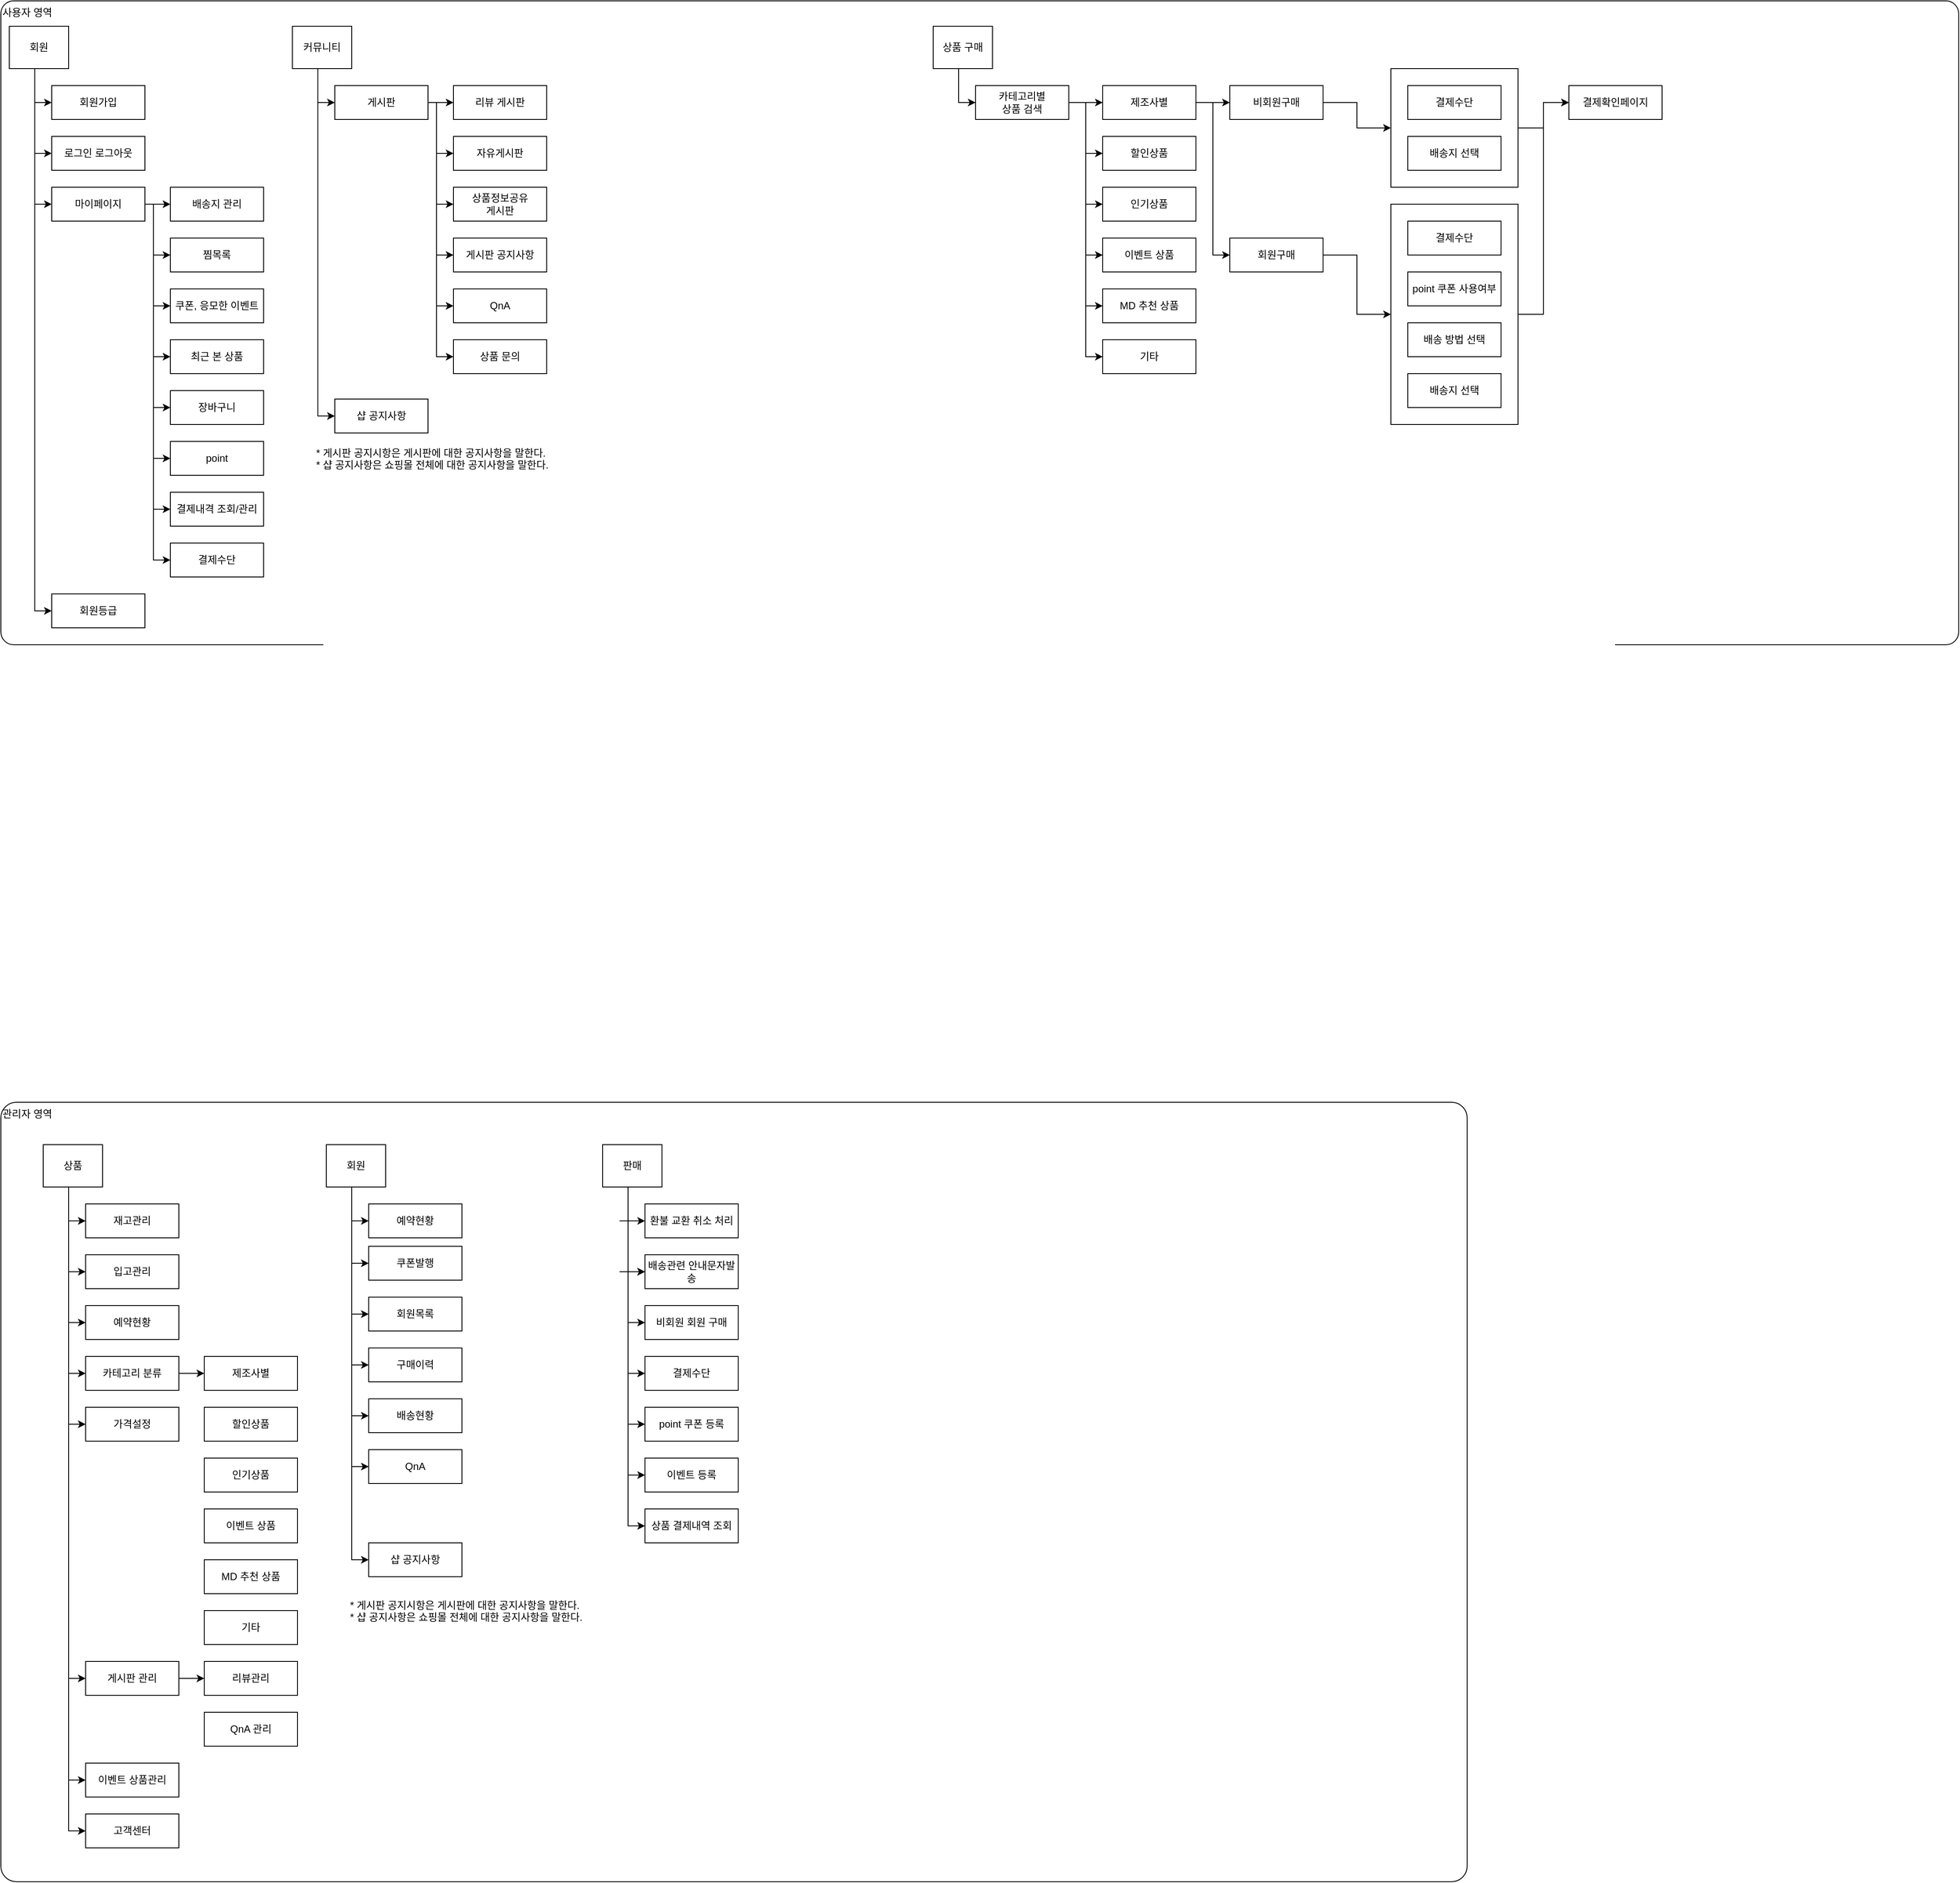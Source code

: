 <mxfile version="22.1.18" type="github">
  <diagram name="페이지-1" id="so_R4jtWS8tIzulci1xA">
    <mxGraphModel dx="1912" dy="1029" grid="1" gridSize="10" guides="1" tooltips="1" connect="1" arrows="1" fold="1" page="1" pageScale="1" pageWidth="827" pageHeight="1169" math="0" shadow="0">
      <root>
        <mxCell id="0" />
        <mxCell id="1" parent="0" />
        <mxCell id="CeYFa_rbiOLlngDJPp-Q-12" value="" style="rounded=1;whiteSpace=wrap;html=1;arcSize=2;" vertex="1" parent="1">
          <mxGeometry x="70" y="1370" width="1730" height="920" as="geometry" />
        </mxCell>
        <mxCell id="CeYFa_rbiOLlngDJPp-Q-10" value="" style="rounded=1;whiteSpace=wrap;html=1;arcSize=2;" vertex="1" parent="1">
          <mxGeometry x="70" y="70" width="2310" height="760" as="geometry" />
        </mxCell>
        <mxCell id="xr4Yp84SexC0bQMcXBKt-27" style="edgeStyle=orthogonalEdgeStyle;rounded=0;orthogonalLoop=1;jettySize=auto;html=1;exitX=0.5;exitY=1;exitDx=0;exitDy=0;entryX=0;entryY=0.5;entryDx=0;entryDy=0;" parent="1" source="xr4Yp84SexC0bQMcXBKt-1" target="xr4Yp84SexC0bQMcXBKt-5" edge="1">
          <mxGeometry relative="1" as="geometry">
            <Array as="points">
              <mxPoint x="110" y="150" />
              <mxPoint x="110" y="310" />
            </Array>
          </mxGeometry>
        </mxCell>
        <mxCell id="xr4Yp84SexC0bQMcXBKt-28" style="edgeStyle=orthogonalEdgeStyle;rounded=0;orthogonalLoop=1;jettySize=auto;html=1;exitX=0.5;exitY=1;exitDx=0;exitDy=0;entryX=0;entryY=0.5;entryDx=0;entryDy=0;" parent="1" source="xr4Yp84SexC0bQMcXBKt-1" target="xr4Yp84SexC0bQMcXBKt-4" edge="1">
          <mxGeometry relative="1" as="geometry">
            <Array as="points">
              <mxPoint x="110" y="150" />
              <mxPoint x="110" y="250" />
            </Array>
          </mxGeometry>
        </mxCell>
        <mxCell id="xr4Yp84SexC0bQMcXBKt-29" style="edgeStyle=orthogonalEdgeStyle;rounded=0;orthogonalLoop=1;jettySize=auto;html=1;exitX=0.5;exitY=1;exitDx=0;exitDy=0;entryX=0;entryY=0.5;entryDx=0;entryDy=0;" parent="1" source="xr4Yp84SexC0bQMcXBKt-1" target="xr4Yp84SexC0bQMcXBKt-3" edge="1">
          <mxGeometry relative="1" as="geometry">
            <Array as="points">
              <mxPoint x="110" y="150" />
              <mxPoint x="110" y="190" />
            </Array>
          </mxGeometry>
        </mxCell>
        <mxCell id="CeYFa_rbiOLlngDJPp-Q-2" style="edgeStyle=orthogonalEdgeStyle;rounded=0;orthogonalLoop=1;jettySize=auto;html=1;exitX=0.5;exitY=1;exitDx=0;exitDy=0;entryX=0;entryY=0.5;entryDx=0;entryDy=0;" edge="1" parent="1" source="xr4Yp84SexC0bQMcXBKt-1" target="CeYFa_rbiOLlngDJPp-Q-1">
          <mxGeometry relative="1" as="geometry">
            <Array as="points">
              <mxPoint x="110" y="150" />
              <mxPoint x="110" y="790" />
            </Array>
          </mxGeometry>
        </mxCell>
        <mxCell id="xr4Yp84SexC0bQMcXBKt-1" value="회원&lt;br&gt;" style="rounded=0;whiteSpace=wrap;html=1;" parent="1" vertex="1">
          <mxGeometry x="80" y="100" width="70" height="50" as="geometry" />
        </mxCell>
        <mxCell id="xr4Yp84SexC0bQMcXBKt-3" value="회원가입" style="rounded=0;whiteSpace=wrap;html=1;" parent="1" vertex="1">
          <mxGeometry x="130" y="170" width="110" height="40" as="geometry" />
        </mxCell>
        <mxCell id="xr4Yp84SexC0bQMcXBKt-4" value="로그인 로그아웃" style="rounded=0;whiteSpace=wrap;html=1;" parent="1" vertex="1">
          <mxGeometry x="130" y="230" width="110" height="40" as="geometry" />
        </mxCell>
        <mxCell id="xr4Yp84SexC0bQMcXBKt-20" style="edgeStyle=orthogonalEdgeStyle;rounded=0;orthogonalLoop=1;jettySize=auto;html=1;exitX=1;exitY=0.5;exitDx=0;exitDy=0;entryX=0;entryY=0.5;entryDx=0;entryDy=0;" parent="1" source="xr4Yp84SexC0bQMcXBKt-5" target="xr4Yp84SexC0bQMcXBKt-8" edge="1">
          <mxGeometry relative="1" as="geometry" />
        </mxCell>
        <mxCell id="xr4Yp84SexC0bQMcXBKt-21" style="edgeStyle=orthogonalEdgeStyle;rounded=0;orthogonalLoop=1;jettySize=auto;html=1;exitX=1;exitY=0.5;exitDx=0;exitDy=0;entryX=0;entryY=0.5;entryDx=0;entryDy=0;" parent="1" source="xr4Yp84SexC0bQMcXBKt-5" target="xr4Yp84SexC0bQMcXBKt-7" edge="1">
          <mxGeometry relative="1" as="geometry">
            <Array as="points">
              <mxPoint x="250" y="310" />
              <mxPoint x="250" y="370" />
            </Array>
          </mxGeometry>
        </mxCell>
        <mxCell id="xr4Yp84SexC0bQMcXBKt-22" style="edgeStyle=orthogonalEdgeStyle;rounded=0;orthogonalLoop=1;jettySize=auto;html=1;exitX=1;exitY=0.5;exitDx=0;exitDy=0;entryX=0;entryY=0.5;entryDx=0;entryDy=0;" parent="1" source="xr4Yp84SexC0bQMcXBKt-5" target="xr4Yp84SexC0bQMcXBKt-6" edge="1">
          <mxGeometry relative="1" as="geometry">
            <Array as="points">
              <mxPoint x="250" y="310" />
              <mxPoint x="250" y="430" />
            </Array>
          </mxGeometry>
        </mxCell>
        <mxCell id="xr4Yp84SexC0bQMcXBKt-23" style="edgeStyle=orthogonalEdgeStyle;rounded=0;orthogonalLoop=1;jettySize=auto;html=1;exitX=1;exitY=0.5;exitDx=0;exitDy=0;entryX=0;entryY=0.5;entryDx=0;entryDy=0;" parent="1" source="xr4Yp84SexC0bQMcXBKt-5" target="xr4Yp84SexC0bQMcXBKt-11" edge="1">
          <mxGeometry relative="1" as="geometry">
            <Array as="points">
              <mxPoint x="250" y="310" />
              <mxPoint x="250" y="490" />
            </Array>
          </mxGeometry>
        </mxCell>
        <mxCell id="xr4Yp84SexC0bQMcXBKt-24" style="edgeStyle=orthogonalEdgeStyle;rounded=0;orthogonalLoop=1;jettySize=auto;html=1;exitX=1;exitY=0.5;exitDx=0;exitDy=0;entryX=0;entryY=0.5;entryDx=0;entryDy=0;" parent="1" source="xr4Yp84SexC0bQMcXBKt-5" target="xr4Yp84SexC0bQMcXBKt-14" edge="1">
          <mxGeometry relative="1" as="geometry">
            <Array as="points">
              <mxPoint x="250" y="310" />
              <mxPoint x="250" y="550" />
            </Array>
          </mxGeometry>
        </mxCell>
        <mxCell id="xr4Yp84SexC0bQMcXBKt-25" style="edgeStyle=orthogonalEdgeStyle;rounded=0;orthogonalLoop=1;jettySize=auto;html=1;exitX=1;exitY=0.5;exitDx=0;exitDy=0;entryX=0;entryY=0.5;entryDx=0;entryDy=0;" parent="1" source="xr4Yp84SexC0bQMcXBKt-5" target="xr4Yp84SexC0bQMcXBKt-15" edge="1">
          <mxGeometry relative="1" as="geometry">
            <Array as="points">
              <mxPoint x="250" y="310" />
              <mxPoint x="250" y="610" />
            </Array>
          </mxGeometry>
        </mxCell>
        <mxCell id="xr4Yp84SexC0bQMcXBKt-26" style="edgeStyle=orthogonalEdgeStyle;rounded=0;orthogonalLoop=1;jettySize=auto;html=1;exitX=1;exitY=0.5;exitDx=0;exitDy=0;entryX=0;entryY=0.5;entryDx=0;entryDy=0;" parent="1" source="xr4Yp84SexC0bQMcXBKt-5" target="xr4Yp84SexC0bQMcXBKt-13" edge="1">
          <mxGeometry relative="1" as="geometry">
            <Array as="points">
              <mxPoint x="250" y="310" />
              <mxPoint x="250" y="670" />
            </Array>
          </mxGeometry>
        </mxCell>
        <mxCell id="xr4Yp84SexC0bQMcXBKt-74" style="edgeStyle=orthogonalEdgeStyle;rounded=0;orthogonalLoop=1;jettySize=auto;html=1;exitX=1;exitY=0.5;exitDx=0;exitDy=0;entryX=0;entryY=0.5;entryDx=0;entryDy=0;" parent="1" source="xr4Yp84SexC0bQMcXBKt-5" target="xr4Yp84SexC0bQMcXBKt-73" edge="1">
          <mxGeometry relative="1" as="geometry">
            <Array as="points">
              <mxPoint x="250" y="310" />
              <mxPoint x="250" y="730" />
            </Array>
          </mxGeometry>
        </mxCell>
        <mxCell id="xr4Yp84SexC0bQMcXBKt-5" value="마이페이지" style="rounded=0;whiteSpace=wrap;html=1;" parent="1" vertex="1">
          <mxGeometry x="130" y="290" width="110" height="40" as="geometry" />
        </mxCell>
        <mxCell id="xr4Yp84SexC0bQMcXBKt-6" value="쿠폰, 응모한 이벤트" style="rounded=0;whiteSpace=wrap;html=1;" parent="1" vertex="1">
          <mxGeometry x="270" y="410" width="110" height="40" as="geometry" />
        </mxCell>
        <mxCell id="xr4Yp84SexC0bQMcXBKt-7" value="찜목록" style="rounded=0;whiteSpace=wrap;html=1;" parent="1" vertex="1">
          <mxGeometry x="270" y="350" width="110" height="40" as="geometry" />
        </mxCell>
        <mxCell id="xr4Yp84SexC0bQMcXBKt-8" value="배송지 관리" style="rounded=0;whiteSpace=wrap;html=1;" parent="1" vertex="1">
          <mxGeometry x="270" y="290" width="110" height="40" as="geometry" />
        </mxCell>
        <mxCell id="xr4Yp84SexC0bQMcXBKt-11" value="최근 본 상품" style="rounded=0;whiteSpace=wrap;html=1;" parent="1" vertex="1">
          <mxGeometry x="270" y="470" width="110" height="40" as="geometry" />
        </mxCell>
        <mxCell id="xr4Yp84SexC0bQMcXBKt-13" value="결제내격 조회/관리" style="rounded=0;whiteSpace=wrap;html=1;" parent="1" vertex="1">
          <mxGeometry x="270" y="650" width="110" height="40" as="geometry" />
        </mxCell>
        <mxCell id="xr4Yp84SexC0bQMcXBKt-14" value="장바구니" style="rounded=0;whiteSpace=wrap;html=1;" parent="1" vertex="1">
          <mxGeometry x="270" y="530" width="110" height="40" as="geometry" />
        </mxCell>
        <mxCell id="xr4Yp84SexC0bQMcXBKt-15" value="point" style="rounded=0;whiteSpace=wrap;html=1;" parent="1" vertex="1">
          <mxGeometry x="270" y="590" width="110" height="40" as="geometry" />
        </mxCell>
        <mxCell id="xr4Yp84SexC0bQMcXBKt-31" style="edgeStyle=orthogonalEdgeStyle;rounded=0;orthogonalLoop=1;jettySize=auto;html=1;exitX=0.5;exitY=1;exitDx=0;exitDy=0;entryX=0;entryY=0.5;entryDx=0;entryDy=0;" parent="1" source="xr4Yp84SexC0bQMcXBKt-33" target="xr4Yp84SexC0bQMcXBKt-35" edge="1">
          <mxGeometry relative="1" as="geometry">
            <Array as="points">
              <mxPoint x="444" y="150" />
              <mxPoint x="444" y="560" />
            </Array>
          </mxGeometry>
        </mxCell>
        <mxCell id="xr4Yp84SexC0bQMcXBKt-32" style="edgeStyle=orthogonalEdgeStyle;rounded=0;orthogonalLoop=1;jettySize=auto;html=1;exitX=0.5;exitY=1;exitDx=0;exitDy=0;entryX=0;entryY=0.5;entryDx=0;entryDy=0;" parent="1" source="xr4Yp84SexC0bQMcXBKt-33" target="xr4Yp84SexC0bQMcXBKt-34" edge="1">
          <mxGeometry relative="1" as="geometry">
            <Array as="points">
              <mxPoint x="444" y="150" />
              <mxPoint x="444" y="190" />
            </Array>
          </mxGeometry>
        </mxCell>
        <mxCell id="xr4Yp84SexC0bQMcXBKt-33" value="커뮤니티" style="rounded=0;whiteSpace=wrap;html=1;" parent="1" vertex="1">
          <mxGeometry x="414" y="100" width="70" height="50" as="geometry" />
        </mxCell>
        <mxCell id="CeYFa_rbiOLlngDJPp-Q-38" style="edgeStyle=orthogonalEdgeStyle;rounded=0;orthogonalLoop=1;jettySize=auto;html=1;exitX=1;exitY=0.5;exitDx=0;exitDy=0;entryX=0;entryY=0.5;entryDx=0;entryDy=0;" edge="1" parent="1" source="xr4Yp84SexC0bQMcXBKt-34" target="CeYFa_rbiOLlngDJPp-Q-37">
          <mxGeometry relative="1" as="geometry">
            <Array as="points">
              <mxPoint x="584" y="190" />
              <mxPoint x="584" y="490" />
            </Array>
          </mxGeometry>
        </mxCell>
        <mxCell id="xr4Yp84SexC0bQMcXBKt-34" value="게시판" style="rounded=0;whiteSpace=wrap;html=1;" parent="1" vertex="1">
          <mxGeometry x="464" y="170" width="110" height="40" as="geometry" />
        </mxCell>
        <mxCell id="xr4Yp84SexC0bQMcXBKt-35" value="샵 공지사항" style="rounded=0;whiteSpace=wrap;html=1;" parent="1" vertex="1">
          <mxGeometry x="464" y="540" width="110" height="40" as="geometry" />
        </mxCell>
        <mxCell id="xr4Yp84SexC0bQMcXBKt-36" style="edgeStyle=orthogonalEdgeStyle;rounded=0;orthogonalLoop=1;jettySize=auto;html=1;exitX=1;exitY=0.5;exitDx=0;exitDy=0;entryX=0;entryY=0.5;entryDx=0;entryDy=0;" parent="1" target="xr4Yp84SexC0bQMcXBKt-46" edge="1">
          <mxGeometry relative="1" as="geometry">
            <mxPoint x="574" y="190" as="sourcePoint" />
          </mxGeometry>
        </mxCell>
        <mxCell id="xr4Yp84SexC0bQMcXBKt-37" style="edgeStyle=orthogonalEdgeStyle;rounded=0;orthogonalLoop=1;jettySize=auto;html=1;exitX=1;exitY=0.5;exitDx=0;exitDy=0;entryX=0;entryY=0.5;entryDx=0;entryDy=0;" parent="1" target="xr4Yp84SexC0bQMcXBKt-45" edge="1">
          <mxGeometry relative="1" as="geometry">
            <Array as="points">
              <mxPoint x="584" y="190" />
              <mxPoint x="584" y="250" />
            </Array>
            <mxPoint x="574" y="190" as="sourcePoint" />
          </mxGeometry>
        </mxCell>
        <mxCell id="xr4Yp84SexC0bQMcXBKt-38" style="edgeStyle=orthogonalEdgeStyle;rounded=0;orthogonalLoop=1;jettySize=auto;html=1;exitX=1;exitY=0.5;exitDx=0;exitDy=0;entryX=0;entryY=0.5;entryDx=0;entryDy=0;" parent="1" target="xr4Yp84SexC0bQMcXBKt-44" edge="1">
          <mxGeometry relative="1" as="geometry">
            <Array as="points">
              <mxPoint x="584" y="190" />
              <mxPoint x="584" y="310" />
            </Array>
            <mxPoint x="574" y="190" as="sourcePoint" />
          </mxGeometry>
        </mxCell>
        <mxCell id="xr4Yp84SexC0bQMcXBKt-39" style="edgeStyle=orthogonalEdgeStyle;rounded=0;orthogonalLoop=1;jettySize=auto;html=1;exitX=1;exitY=0.5;exitDx=0;exitDy=0;entryX=0;entryY=0.5;entryDx=0;entryDy=0;" parent="1" target="xr4Yp84SexC0bQMcXBKt-47" edge="1">
          <mxGeometry relative="1" as="geometry">
            <Array as="points">
              <mxPoint x="584" y="190" />
              <mxPoint x="584" y="370" />
            </Array>
            <mxPoint x="574" y="190" as="sourcePoint" />
          </mxGeometry>
        </mxCell>
        <mxCell id="xr4Yp84SexC0bQMcXBKt-40" style="edgeStyle=orthogonalEdgeStyle;rounded=0;orthogonalLoop=1;jettySize=auto;html=1;exitX=1;exitY=0.5;exitDx=0;exitDy=0;entryX=0;entryY=0.5;entryDx=0;entryDy=0;" parent="1" target="xr4Yp84SexC0bQMcXBKt-49" edge="1">
          <mxGeometry relative="1" as="geometry">
            <Array as="points">
              <mxPoint x="584" y="190" />
              <mxPoint x="584" y="430" />
            </Array>
            <mxPoint x="574" y="190" as="sourcePoint" />
          </mxGeometry>
        </mxCell>
        <mxCell id="xr4Yp84SexC0bQMcXBKt-44" value="상품정보공유 &lt;br&gt;게시판" style="rounded=0;whiteSpace=wrap;html=1;" parent="1" vertex="1">
          <mxGeometry x="604" y="290" width="110" height="40" as="geometry" />
        </mxCell>
        <mxCell id="xr4Yp84SexC0bQMcXBKt-45" value="자유게시판" style="rounded=0;whiteSpace=wrap;html=1;" parent="1" vertex="1">
          <mxGeometry x="604" y="230" width="110" height="40" as="geometry" />
        </mxCell>
        <mxCell id="xr4Yp84SexC0bQMcXBKt-46" value="리뷰 게시판" style="rounded=0;whiteSpace=wrap;html=1;" parent="1" vertex="1">
          <mxGeometry x="604" y="170" width="110" height="40" as="geometry" />
        </mxCell>
        <mxCell id="xr4Yp84SexC0bQMcXBKt-47" value="게시판 공지사항" style="rounded=0;whiteSpace=wrap;html=1;" parent="1" vertex="1">
          <mxGeometry x="604" y="350" width="110" height="40" as="geometry" />
        </mxCell>
        <mxCell id="xr4Yp84SexC0bQMcXBKt-49" value="QnA" style="rounded=0;whiteSpace=wrap;html=1;" parent="1" vertex="1">
          <mxGeometry x="604" y="410" width="110" height="40" as="geometry" />
        </mxCell>
        <mxCell id="xr4Yp84SexC0bQMcXBKt-51" value="* 게시판 공지시항은 게시판에 대한 공지사항을 말한다.&lt;br&gt;* 샵 공지사항은 쇼핑몰 전체에 대한 공지사항을 말한다." style="text;html=1;strokeColor=none;fillColor=none;align=left;verticalAlign=top;whiteSpace=wrap;rounded=0;" parent="1" vertex="1">
          <mxGeometry x="440" y="590" width="320" height="60" as="geometry" />
        </mxCell>
        <mxCell id="CeYFa_rbiOLlngDJPp-Q-30" style="edgeStyle=orthogonalEdgeStyle;rounded=0;orthogonalLoop=1;jettySize=auto;html=1;exitX=0.5;exitY=1;exitDx=0;exitDy=0;entryX=0;entryY=0.5;entryDx=0;entryDy=0;" edge="1" parent="1" source="xr4Yp84SexC0bQMcXBKt-54" target="CeYFa_rbiOLlngDJPp-Q-16">
          <mxGeometry relative="1" as="geometry">
            <Array as="points">
              <mxPoint x="1200" y="150" />
              <mxPoint x="1200" y="190" />
            </Array>
          </mxGeometry>
        </mxCell>
        <mxCell id="xr4Yp84SexC0bQMcXBKt-54" value="상품 구매" style="rounded=0;whiteSpace=wrap;html=1;" parent="1" vertex="1">
          <mxGeometry x="1170" y="100" width="70" height="50" as="geometry" />
        </mxCell>
        <mxCell id="CeYFa_rbiOLlngDJPp-Q-52" style="edgeStyle=orthogonalEdgeStyle;rounded=0;orthogonalLoop=1;jettySize=auto;html=1;exitX=1;exitY=0.5;exitDx=0;exitDy=0;" edge="1" parent="1" source="xr4Yp84SexC0bQMcXBKt-62" target="CeYFa_rbiOLlngDJPp-Q-46">
          <mxGeometry relative="1" as="geometry" />
        </mxCell>
        <mxCell id="xr4Yp84SexC0bQMcXBKt-62" value="비회원구매" style="rounded=0;whiteSpace=wrap;html=1;" parent="1" vertex="1">
          <mxGeometry x="1520" y="170" width="110" height="40" as="geometry" />
        </mxCell>
        <mxCell id="xr4Yp84SexC0bQMcXBKt-67" style="edgeStyle=orthogonalEdgeStyle;rounded=0;orthogonalLoop=1;jettySize=auto;html=1;exitX=0.5;exitY=1;exitDx=0;exitDy=0;" parent="1" source="xr4Yp84SexC0bQMcXBKt-51" target="xr4Yp84SexC0bQMcXBKt-51" edge="1">
          <mxGeometry relative="1" as="geometry" />
        </mxCell>
        <mxCell id="xr4Yp84SexC0bQMcXBKt-69" value="결제확인페이지" style="rounded=0;whiteSpace=wrap;html=1;" parent="1" vertex="1">
          <mxGeometry x="1920" y="170" width="110" height="40" as="geometry" />
        </mxCell>
        <mxCell id="xr4Yp84SexC0bQMcXBKt-73" value="결제수단" style="rounded=0;whiteSpace=wrap;html=1;" parent="1" vertex="1">
          <mxGeometry x="270" y="710" width="110" height="40" as="geometry" />
        </mxCell>
        <mxCell id="xr4Yp84SexC0bQMcXBKt-133" style="edgeStyle=orthogonalEdgeStyle;rounded=0;orthogonalLoop=1;jettySize=auto;html=1;exitX=0.5;exitY=1;exitDx=0;exitDy=0;entryX=0;entryY=0.5;entryDx=0;entryDy=0;" parent="1" source="xr4Yp84SexC0bQMcXBKt-136" target="xr4Yp84SexC0bQMcXBKt-147" edge="1">
          <mxGeometry relative="1" as="geometry">
            <Array as="points">
              <mxPoint x="150" y="1470" />
              <mxPoint x="150" y="1630" />
            </Array>
          </mxGeometry>
        </mxCell>
        <mxCell id="xr4Yp84SexC0bQMcXBKt-134" style="edgeStyle=orthogonalEdgeStyle;rounded=0;orthogonalLoop=1;jettySize=auto;html=1;exitX=0.5;exitY=1;exitDx=0;exitDy=0;entryX=0;entryY=0.5;entryDx=0;entryDy=0;" parent="1" source="xr4Yp84SexC0bQMcXBKt-136" target="xr4Yp84SexC0bQMcXBKt-138" edge="1">
          <mxGeometry relative="1" as="geometry">
            <Array as="points">
              <mxPoint x="150" y="1470" />
              <mxPoint x="150" y="1570" />
            </Array>
          </mxGeometry>
        </mxCell>
        <mxCell id="xr4Yp84SexC0bQMcXBKt-135" style="edgeStyle=orthogonalEdgeStyle;rounded=0;orthogonalLoop=1;jettySize=auto;html=1;exitX=0.5;exitY=1;exitDx=0;exitDy=0;entryX=0;entryY=0.5;entryDx=0;entryDy=0;" parent="1" source="xr4Yp84SexC0bQMcXBKt-136" target="xr4Yp84SexC0bQMcXBKt-137" edge="1">
          <mxGeometry relative="1" as="geometry">
            <Array as="points">
              <mxPoint x="150" y="1470" />
              <mxPoint x="150" y="1510" />
            </Array>
          </mxGeometry>
        </mxCell>
        <mxCell id="xr4Yp84SexC0bQMcXBKt-251" style="edgeStyle=orthogonalEdgeStyle;rounded=0;orthogonalLoop=1;jettySize=auto;html=1;exitX=0.5;exitY=1;exitDx=0;exitDy=0;entryX=0;entryY=0.5;entryDx=0;entryDy=0;" parent="1" source="xr4Yp84SexC0bQMcXBKt-136" target="xr4Yp84SexC0bQMcXBKt-189" edge="1">
          <mxGeometry relative="1" as="geometry">
            <Array as="points">
              <mxPoint x="150" y="1470" />
              <mxPoint x="150" y="1690" />
            </Array>
          </mxGeometry>
        </mxCell>
        <mxCell id="xr4Yp84SexC0bQMcXBKt-252" style="edgeStyle=orthogonalEdgeStyle;rounded=0;orthogonalLoop=1;jettySize=auto;html=1;exitX=0.5;exitY=1;exitDx=0;exitDy=0;entryX=0;entryY=0.5;entryDx=0;entryDy=0;" parent="1" source="xr4Yp84SexC0bQMcXBKt-136" target="xr4Yp84SexC0bQMcXBKt-190" edge="1">
          <mxGeometry relative="1" as="geometry">
            <Array as="points">
              <mxPoint x="150" y="1470" />
              <mxPoint x="150" y="1750" />
            </Array>
          </mxGeometry>
        </mxCell>
        <mxCell id="xr4Yp84SexC0bQMcXBKt-253" style="edgeStyle=orthogonalEdgeStyle;rounded=0;orthogonalLoop=1;jettySize=auto;html=1;exitX=1;exitY=0.5;exitDx=0;exitDy=0;entryX=0;entryY=0.5;entryDx=0;entryDy=0;" parent="1" source="xr4Yp84SexC0bQMcXBKt-248" target="xr4Yp84SexC0bQMcXBKt-191" edge="1">
          <mxGeometry relative="1" as="geometry" />
        </mxCell>
        <mxCell id="xr4Yp84SexC0bQMcXBKt-254" style="edgeStyle=orthogonalEdgeStyle;rounded=0;orthogonalLoop=1;jettySize=auto;html=1;exitX=0.5;exitY=1;exitDx=0;exitDy=0;entryX=0;entryY=0.5;entryDx=0;entryDy=0;" parent="1" source="xr4Yp84SexC0bQMcXBKt-136" target="xr4Yp84SexC0bQMcXBKt-248" edge="1">
          <mxGeometry relative="1" as="geometry">
            <Array as="points">
              <mxPoint x="150" y="1470" />
              <mxPoint x="150" y="2050" />
            </Array>
          </mxGeometry>
        </mxCell>
        <mxCell id="xr4Yp84SexC0bQMcXBKt-255" style="edgeStyle=orthogonalEdgeStyle;rounded=0;orthogonalLoop=1;jettySize=auto;html=1;exitX=0.5;exitY=1;exitDx=0;exitDy=0;entryX=0;entryY=0.5;entryDx=0;entryDy=0;" parent="1" source="xr4Yp84SexC0bQMcXBKt-136" target="xr4Yp84SexC0bQMcXBKt-249" edge="1">
          <mxGeometry relative="1" as="geometry">
            <Array as="points">
              <mxPoint x="150" y="1470" />
              <mxPoint x="150" y="2170" />
            </Array>
          </mxGeometry>
        </mxCell>
        <mxCell id="xr4Yp84SexC0bQMcXBKt-256" style="edgeStyle=orthogonalEdgeStyle;rounded=0;orthogonalLoop=1;jettySize=auto;html=1;exitX=0.5;exitY=1;exitDx=0;exitDy=0;entryX=0;entryY=0.5;entryDx=0;entryDy=0;" parent="1" source="xr4Yp84SexC0bQMcXBKt-136" target="xr4Yp84SexC0bQMcXBKt-250" edge="1">
          <mxGeometry relative="1" as="geometry">
            <Array as="points">
              <mxPoint x="150" y="1470" />
              <mxPoint x="150" y="2230" />
            </Array>
          </mxGeometry>
        </mxCell>
        <mxCell id="xr4Yp84SexC0bQMcXBKt-136" value="상품" style="rounded=0;whiteSpace=wrap;html=1;" parent="1" vertex="1">
          <mxGeometry x="120" y="1420" width="70" height="50" as="geometry" />
        </mxCell>
        <mxCell id="xr4Yp84SexC0bQMcXBKt-137" value="재고관리" style="rounded=0;whiteSpace=wrap;html=1;" parent="1" vertex="1">
          <mxGeometry x="170" y="1490" width="110" height="40" as="geometry" />
        </mxCell>
        <mxCell id="xr4Yp84SexC0bQMcXBKt-138" value="입고관리" style="rounded=0;whiteSpace=wrap;html=1;" parent="1" vertex="1">
          <mxGeometry x="170" y="1550" width="110" height="40" as="geometry" />
        </mxCell>
        <mxCell id="xr4Yp84SexC0bQMcXBKt-147" value="예약현황" style="rounded=0;whiteSpace=wrap;html=1;" parent="1" vertex="1">
          <mxGeometry x="170" y="1610" width="110" height="40" as="geometry" />
        </mxCell>
        <mxCell id="xr4Yp84SexC0bQMcXBKt-155" style="edgeStyle=orthogonalEdgeStyle;rounded=0;orthogonalLoop=1;jettySize=auto;html=1;exitX=0.5;exitY=1;exitDx=0;exitDy=0;entryX=0;entryY=0.5;entryDx=0;entryDy=0;" parent="1" source="xr4Yp84SexC0bQMcXBKt-157" target="xr4Yp84SexC0bQMcXBKt-159" edge="1">
          <mxGeometry relative="1" as="geometry">
            <Array as="points">
              <mxPoint x="484" y="1470" />
              <mxPoint x="484" y="1910" />
            </Array>
          </mxGeometry>
        </mxCell>
        <mxCell id="xr4Yp84SexC0bQMcXBKt-156" style="edgeStyle=orthogonalEdgeStyle;rounded=0;orthogonalLoop=1;jettySize=auto;html=1;exitX=0.5;exitY=1;exitDx=0;exitDy=0;entryX=0;entryY=0.5;entryDx=0;entryDy=0;" parent="1" source="xr4Yp84SexC0bQMcXBKt-157" target="xr4Yp84SexC0bQMcXBKt-158" edge="1">
          <mxGeometry relative="1" as="geometry">
            <Array as="points">
              <mxPoint x="484" y="1470" />
              <mxPoint x="484" y="1510" />
            </Array>
          </mxGeometry>
        </mxCell>
        <mxCell id="xr4Yp84SexC0bQMcXBKt-258" style="edgeStyle=orthogonalEdgeStyle;rounded=0;orthogonalLoop=1;jettySize=auto;html=1;exitX=0.5;exitY=1;exitDx=0;exitDy=0;entryX=0;entryY=0.5;entryDx=0;entryDy=0;" parent="1" source="xr4Yp84SexC0bQMcXBKt-157" target="xr4Yp84SexC0bQMcXBKt-167" edge="1">
          <mxGeometry relative="1" as="geometry">
            <Array as="points">
              <mxPoint x="484" y="1470" />
              <mxPoint x="484" y="1560" />
            </Array>
          </mxGeometry>
        </mxCell>
        <mxCell id="xr4Yp84SexC0bQMcXBKt-259" style="edgeStyle=orthogonalEdgeStyle;rounded=0;orthogonalLoop=1;jettySize=auto;html=1;exitX=0.5;exitY=1;exitDx=0;exitDy=0;entryX=0;entryY=0.5;entryDx=0;entryDy=0;" parent="1" source="xr4Yp84SexC0bQMcXBKt-157" target="xr4Yp84SexC0bQMcXBKt-166" edge="1">
          <mxGeometry relative="1" as="geometry">
            <Array as="points">
              <mxPoint x="484" y="1470" />
              <mxPoint x="484" y="1620" />
            </Array>
          </mxGeometry>
        </mxCell>
        <mxCell id="xr4Yp84SexC0bQMcXBKt-260" style="edgeStyle=orthogonalEdgeStyle;rounded=0;orthogonalLoop=1;jettySize=auto;html=1;exitX=0.5;exitY=1;exitDx=0;exitDy=0;entryX=0;entryY=0.5;entryDx=0;entryDy=0;" parent="1" source="xr4Yp84SexC0bQMcXBKt-157" target="xr4Yp84SexC0bQMcXBKt-165" edge="1">
          <mxGeometry relative="1" as="geometry">
            <Array as="points">
              <mxPoint x="484" y="1470" />
              <mxPoint x="484" y="1680" />
            </Array>
          </mxGeometry>
        </mxCell>
        <mxCell id="xr4Yp84SexC0bQMcXBKt-261" style="edgeStyle=orthogonalEdgeStyle;rounded=0;orthogonalLoop=1;jettySize=auto;html=1;exitX=0.5;exitY=1;exitDx=0;exitDy=0;entryX=0;entryY=0.5;entryDx=0;entryDy=0;" parent="1" source="xr4Yp84SexC0bQMcXBKt-157" target="xr4Yp84SexC0bQMcXBKt-168" edge="1">
          <mxGeometry relative="1" as="geometry">
            <Array as="points">
              <mxPoint x="484" y="1470" />
              <mxPoint x="484" y="1740" />
            </Array>
          </mxGeometry>
        </mxCell>
        <mxCell id="xr4Yp84SexC0bQMcXBKt-262" style="edgeStyle=orthogonalEdgeStyle;rounded=0;orthogonalLoop=1;jettySize=auto;html=1;exitX=0.5;exitY=1;exitDx=0;exitDy=0;entryX=0;entryY=0.5;entryDx=0;entryDy=0;" parent="1" source="xr4Yp84SexC0bQMcXBKt-157" target="xr4Yp84SexC0bQMcXBKt-169" edge="1">
          <mxGeometry relative="1" as="geometry">
            <Array as="points">
              <mxPoint x="484" y="1470" />
              <mxPoint x="484" y="1800" />
            </Array>
          </mxGeometry>
        </mxCell>
        <mxCell id="xr4Yp84SexC0bQMcXBKt-157" value="회원" style="rounded=0;whiteSpace=wrap;html=1;" parent="1" vertex="1">
          <mxGeometry x="454" y="1420" width="70" height="50" as="geometry" />
        </mxCell>
        <mxCell id="xr4Yp84SexC0bQMcXBKt-158" value="예약현황" style="rounded=0;whiteSpace=wrap;html=1;" parent="1" vertex="1">
          <mxGeometry x="504" y="1490" width="110" height="40" as="geometry" />
        </mxCell>
        <mxCell id="xr4Yp84SexC0bQMcXBKt-159" value="샵 공지사항" style="rounded=0;whiteSpace=wrap;html=1;" parent="1" vertex="1">
          <mxGeometry x="504" y="1890" width="110" height="40" as="geometry" />
        </mxCell>
        <mxCell id="xr4Yp84SexC0bQMcXBKt-165" value="구매이력" style="rounded=0;whiteSpace=wrap;html=1;" parent="1" vertex="1">
          <mxGeometry x="504" y="1660" width="110" height="40" as="geometry" />
        </mxCell>
        <mxCell id="xr4Yp84SexC0bQMcXBKt-166" value="회원목록" style="rounded=0;whiteSpace=wrap;html=1;" parent="1" vertex="1">
          <mxGeometry x="504" y="1600" width="110" height="40" as="geometry" />
        </mxCell>
        <mxCell id="xr4Yp84SexC0bQMcXBKt-167" value="쿠폰발행" style="rounded=0;whiteSpace=wrap;html=1;" parent="1" vertex="1">
          <mxGeometry x="504" y="1540" width="110" height="40" as="geometry" />
        </mxCell>
        <mxCell id="xr4Yp84SexC0bQMcXBKt-168" value="배송현황" style="rounded=0;whiteSpace=wrap;html=1;" parent="1" vertex="1">
          <mxGeometry x="504" y="1720" width="110" height="40" as="geometry" />
        </mxCell>
        <mxCell id="xr4Yp84SexC0bQMcXBKt-169" value="QnA" style="rounded=0;whiteSpace=wrap;html=1;" parent="1" vertex="1">
          <mxGeometry x="504" y="1780" width="110" height="40" as="geometry" />
        </mxCell>
        <mxCell id="xr4Yp84SexC0bQMcXBKt-170" value="* 게시판 공지시항은 게시판에 대한 공지사항을 말한다.&lt;br&gt;* 샵 공지사항은 쇼핑몰 전체에 대한 공지사항을 말한다." style="text;html=1;strokeColor=none;fillColor=none;align=left;verticalAlign=top;whiteSpace=wrap;rounded=0;" parent="1" vertex="1">
          <mxGeometry x="480" y="1950" width="320" height="60" as="geometry" />
        </mxCell>
        <mxCell id="xr4Yp84SexC0bQMcXBKt-171" style="edgeStyle=orthogonalEdgeStyle;rounded=0;orthogonalLoop=1;jettySize=auto;html=1;exitX=0.5;exitY=1;exitDx=0;exitDy=0;entryX=0;entryY=0.5;entryDx=0;entryDy=0;" parent="1" source="xr4Yp84SexC0bQMcXBKt-173" target="xr4Yp84SexC0bQMcXBKt-174" edge="1">
          <mxGeometry relative="1" as="geometry">
            <Array as="points">
              <mxPoint x="810" y="1470" />
              <mxPoint x="810" y="1810" />
            </Array>
          </mxGeometry>
        </mxCell>
        <mxCell id="xr4Yp84SexC0bQMcXBKt-172" style="edgeStyle=orthogonalEdgeStyle;rounded=0;orthogonalLoop=1;jettySize=auto;html=1;exitX=0.5;exitY=1;exitDx=0;exitDy=0;entryX=0;entryY=0.5;entryDx=0;entryDy=0;" parent="1" source="xr4Yp84SexC0bQMcXBKt-173" target="xr4Yp84SexC0bQMcXBKt-186" edge="1">
          <mxGeometry relative="1" as="geometry">
            <Array as="points">
              <mxPoint x="810" y="1470" />
              <mxPoint x="810" y="1870" />
            </Array>
          </mxGeometry>
        </mxCell>
        <mxCell id="xr4Yp84SexC0bQMcXBKt-173" value="판매" style="rounded=0;whiteSpace=wrap;html=1;" parent="1" vertex="1">
          <mxGeometry x="780" y="1420" width="70" height="50" as="geometry" />
        </mxCell>
        <mxCell id="xr4Yp84SexC0bQMcXBKt-174" value="이벤트 등록" style="rounded=0;whiteSpace=wrap;html=1;" parent="1" vertex="1">
          <mxGeometry x="830" y="1790" width="110" height="40" as="geometry" />
        </mxCell>
        <mxCell id="xr4Yp84SexC0bQMcXBKt-175" style="edgeStyle=orthogonalEdgeStyle;rounded=0;orthogonalLoop=1;jettySize=auto;html=1;exitX=1;exitY=0.5;exitDx=0;exitDy=0;entryX=0;entryY=0.5;entryDx=0;entryDy=0;" parent="1" target="xr4Yp84SexC0bQMcXBKt-182" edge="1">
          <mxGeometry relative="1" as="geometry">
            <mxPoint x="800" y="1510" as="sourcePoint" />
          </mxGeometry>
        </mxCell>
        <mxCell id="xr4Yp84SexC0bQMcXBKt-176" style="edgeStyle=orthogonalEdgeStyle;rounded=0;orthogonalLoop=1;jettySize=auto;html=1;exitX=1;exitY=0.5;exitDx=0;exitDy=0;entryX=0;entryY=0.5;entryDx=0;entryDy=0;" parent="1" target="xr4Yp84SexC0bQMcXBKt-181" edge="1">
          <mxGeometry relative="1" as="geometry">
            <Array as="points">
              <mxPoint x="810" y="1510" />
              <mxPoint x="810" y="1570" />
            </Array>
            <mxPoint x="800" y="1510" as="sourcePoint" />
          </mxGeometry>
        </mxCell>
        <mxCell id="xr4Yp84SexC0bQMcXBKt-177" style="edgeStyle=orthogonalEdgeStyle;rounded=0;orthogonalLoop=1;jettySize=auto;html=1;exitX=1;exitY=0.5;exitDx=0;exitDy=0;entryX=0;entryY=0.5;entryDx=0;entryDy=0;" parent="1" target="xr4Yp84SexC0bQMcXBKt-180" edge="1">
          <mxGeometry relative="1" as="geometry">
            <Array as="points">
              <mxPoint x="810" y="1510" />
              <mxPoint x="810" y="1630" />
            </Array>
            <mxPoint x="800" y="1510" as="sourcePoint" />
          </mxGeometry>
        </mxCell>
        <mxCell id="xr4Yp84SexC0bQMcXBKt-178" style="edgeStyle=orthogonalEdgeStyle;rounded=0;orthogonalLoop=1;jettySize=auto;html=1;entryX=0;entryY=0.5;entryDx=0;entryDy=0;" parent="1" target="xr4Yp84SexC0bQMcXBKt-183" edge="1">
          <mxGeometry relative="1" as="geometry">
            <Array as="points">
              <mxPoint x="810" y="1510" />
              <mxPoint x="810" y="1690" />
            </Array>
            <mxPoint x="810" y="1470" as="sourcePoint" />
          </mxGeometry>
        </mxCell>
        <mxCell id="xr4Yp84SexC0bQMcXBKt-179" style="edgeStyle=orthogonalEdgeStyle;rounded=0;orthogonalLoop=1;jettySize=auto;html=1;exitX=0.5;exitY=1;exitDx=0;exitDy=0;entryX=0;entryY=0.5;entryDx=0;entryDy=0;" parent="1" source="xr4Yp84SexC0bQMcXBKt-173" target="xr4Yp84SexC0bQMcXBKt-184" edge="1">
          <mxGeometry relative="1" as="geometry">
            <Array as="points">
              <mxPoint x="810" y="1470" />
              <mxPoint x="810" y="1750" />
            </Array>
            <mxPoint x="800" y="1510" as="sourcePoint" />
          </mxGeometry>
        </mxCell>
        <mxCell id="xr4Yp84SexC0bQMcXBKt-180" value="비회원 회원 구매" style="rounded=0;whiteSpace=wrap;html=1;" parent="1" vertex="1">
          <mxGeometry x="830" y="1610" width="110" height="40" as="geometry" />
        </mxCell>
        <mxCell id="xr4Yp84SexC0bQMcXBKt-181" value="배송관련 안내문자발송" style="rounded=0;whiteSpace=wrap;html=1;" parent="1" vertex="1">
          <mxGeometry x="830" y="1550" width="110" height="40" as="geometry" />
        </mxCell>
        <mxCell id="xr4Yp84SexC0bQMcXBKt-182" value="환불 교환 취소 처리" style="rounded=0;whiteSpace=wrap;html=1;" parent="1" vertex="1">
          <mxGeometry x="830" y="1490" width="110" height="40" as="geometry" />
        </mxCell>
        <mxCell id="xr4Yp84SexC0bQMcXBKt-183" value="결제수단" style="rounded=0;whiteSpace=wrap;html=1;" parent="1" vertex="1">
          <mxGeometry x="830" y="1670" width="110" height="40" as="geometry" />
        </mxCell>
        <mxCell id="xr4Yp84SexC0bQMcXBKt-184" value="point 쿠폰 등록" style="rounded=0;whiteSpace=wrap;html=1;" parent="1" vertex="1">
          <mxGeometry x="830" y="1730" width="110" height="40" as="geometry" />
        </mxCell>
        <mxCell id="xr4Yp84SexC0bQMcXBKt-185" style="edgeStyle=orthogonalEdgeStyle;rounded=0;orthogonalLoop=1;jettySize=auto;html=1;exitX=0.5;exitY=1;exitDx=0;exitDy=0;" parent="1" source="xr4Yp84SexC0bQMcXBKt-170" target="xr4Yp84SexC0bQMcXBKt-170" edge="1">
          <mxGeometry relative="1" as="geometry" />
        </mxCell>
        <mxCell id="xr4Yp84SexC0bQMcXBKt-186" value="상품 결제내역 조회" style="rounded=0;whiteSpace=wrap;html=1;" parent="1" vertex="1">
          <mxGeometry x="830" y="1850" width="110" height="40" as="geometry" />
        </mxCell>
        <mxCell id="xr4Yp84SexC0bQMcXBKt-187" style="edgeStyle=orthogonalEdgeStyle;rounded=0;orthogonalLoop=1;jettySize=auto;html=1;exitX=1;exitY=0.5;exitDx=0;exitDy=0;entryX=0;entryY=0.5;entryDx=0;entryDy=0;" parent="1" edge="1">
          <mxGeometry relative="1" as="geometry">
            <mxPoint x="800" y="1570" as="sourcePoint" />
            <mxPoint x="830" y="1570" as="targetPoint" />
          </mxGeometry>
        </mxCell>
        <mxCell id="CeYFa_rbiOLlngDJPp-Q-14" style="edgeStyle=orthogonalEdgeStyle;rounded=0;orthogonalLoop=1;jettySize=auto;html=1;exitX=1;exitY=0.5;exitDx=0;exitDy=0;entryX=0;entryY=0.5;entryDx=0;entryDy=0;" edge="1" parent="1" source="xr4Yp84SexC0bQMcXBKt-189">
          <mxGeometry relative="1" as="geometry">
            <mxPoint x="310" y="1690" as="targetPoint" />
          </mxGeometry>
        </mxCell>
        <mxCell id="xr4Yp84SexC0bQMcXBKt-189" value="카테고리 분류" style="rounded=0;whiteSpace=wrap;html=1;" parent="1" vertex="1">
          <mxGeometry x="170" y="1670" width="110" height="40" as="geometry" />
        </mxCell>
        <mxCell id="xr4Yp84SexC0bQMcXBKt-190" value="가격설정" style="rounded=0;whiteSpace=wrap;html=1;" parent="1" vertex="1">
          <mxGeometry x="170" y="1730" width="110" height="40" as="geometry" />
        </mxCell>
        <mxCell id="xr4Yp84SexC0bQMcXBKt-191" value="리뷰관리" style="rounded=0;whiteSpace=wrap;html=1;" parent="1" vertex="1">
          <mxGeometry x="310" y="2030" width="110" height="40" as="geometry" />
        </mxCell>
        <mxCell id="xr4Yp84SexC0bQMcXBKt-248" value="게시판 관리" style="rounded=0;whiteSpace=wrap;html=1;" parent="1" vertex="1">
          <mxGeometry x="170" y="2030" width="110" height="40" as="geometry" />
        </mxCell>
        <mxCell id="xr4Yp84SexC0bQMcXBKt-249" value="이벤트 상품관리" style="rounded=0;whiteSpace=wrap;html=1;" parent="1" vertex="1">
          <mxGeometry x="170" y="2150" width="110" height="40" as="geometry" />
        </mxCell>
        <mxCell id="xr4Yp84SexC0bQMcXBKt-250" value="고객센터" style="rounded=0;whiteSpace=wrap;html=1;" parent="1" vertex="1">
          <mxGeometry x="170" y="2210" width="110" height="40" as="geometry" />
        </mxCell>
        <mxCell id="CeYFa_rbiOLlngDJPp-Q-1" value="회원등급" style="rounded=0;whiteSpace=wrap;html=1;" vertex="1" parent="1">
          <mxGeometry x="130" y="770" width="110" height="40" as="geometry" />
        </mxCell>
        <mxCell id="CeYFa_rbiOLlngDJPp-Q-3" value="QnA 관리" style="rounded=0;whiteSpace=wrap;html=1;" vertex="1" parent="1">
          <mxGeometry x="310" y="2090" width="110" height="40" as="geometry" />
        </mxCell>
        <mxCell id="CeYFa_rbiOLlngDJPp-Q-6" value="관리자 영역" style="text;html=1;strokeColor=none;fillColor=none;align=left;verticalAlign=top;whiteSpace=wrap;rounded=0;" vertex="1" parent="1">
          <mxGeometry x="70" y="1370" width="320" height="60" as="geometry" />
        </mxCell>
        <mxCell id="CeYFa_rbiOLlngDJPp-Q-11" value="사용자 영역" style="text;html=1;strokeColor=none;fillColor=none;align=left;verticalAlign=top;whiteSpace=wrap;rounded=0;" vertex="1" parent="1">
          <mxGeometry x="70" y="70" width="320" height="60" as="geometry" />
        </mxCell>
        <mxCell id="CeYFa_rbiOLlngDJPp-Q-23" style="edgeStyle=orthogonalEdgeStyle;rounded=0;orthogonalLoop=1;jettySize=auto;html=1;exitX=1;exitY=0.5;exitDx=0;exitDy=0;entryX=0;entryY=0.5;entryDx=0;entryDy=0;" edge="1" parent="1" source="CeYFa_rbiOLlngDJPp-Q-16" target="CeYFa_rbiOLlngDJPp-Q-17">
          <mxGeometry relative="1" as="geometry" />
        </mxCell>
        <mxCell id="CeYFa_rbiOLlngDJPp-Q-24" style="edgeStyle=orthogonalEdgeStyle;rounded=0;orthogonalLoop=1;jettySize=auto;html=1;exitX=1;exitY=0.5;exitDx=0;exitDy=0;entryX=0;entryY=0.5;entryDx=0;entryDy=0;" edge="1" parent="1" source="CeYFa_rbiOLlngDJPp-Q-16" target="CeYFa_rbiOLlngDJPp-Q-18">
          <mxGeometry relative="1" as="geometry" />
        </mxCell>
        <mxCell id="CeYFa_rbiOLlngDJPp-Q-25" style="edgeStyle=orthogonalEdgeStyle;rounded=0;orthogonalLoop=1;jettySize=auto;html=1;exitX=1;exitY=0.5;exitDx=0;exitDy=0;entryX=0;entryY=0.5;entryDx=0;entryDy=0;" edge="1" parent="1" source="CeYFa_rbiOLlngDJPp-Q-16" target="CeYFa_rbiOLlngDJPp-Q-19">
          <mxGeometry relative="1" as="geometry" />
        </mxCell>
        <mxCell id="CeYFa_rbiOLlngDJPp-Q-26" style="edgeStyle=orthogonalEdgeStyle;rounded=0;orthogonalLoop=1;jettySize=auto;html=1;exitX=1;exitY=0.5;exitDx=0;exitDy=0;entryX=0;entryY=0.5;entryDx=0;entryDy=0;" edge="1" parent="1" source="CeYFa_rbiOLlngDJPp-Q-16" target="CeYFa_rbiOLlngDJPp-Q-20">
          <mxGeometry relative="1" as="geometry" />
        </mxCell>
        <mxCell id="CeYFa_rbiOLlngDJPp-Q-27" style="edgeStyle=orthogonalEdgeStyle;rounded=0;orthogonalLoop=1;jettySize=auto;html=1;exitX=1;exitY=0.5;exitDx=0;exitDy=0;entryX=0;entryY=0.5;entryDx=0;entryDy=0;" edge="1" parent="1" source="CeYFa_rbiOLlngDJPp-Q-16" target="CeYFa_rbiOLlngDJPp-Q-21">
          <mxGeometry relative="1" as="geometry" />
        </mxCell>
        <mxCell id="CeYFa_rbiOLlngDJPp-Q-29" style="edgeStyle=orthogonalEdgeStyle;rounded=0;orthogonalLoop=1;jettySize=auto;html=1;exitX=1;exitY=0.5;exitDx=0;exitDy=0;entryX=0;entryY=0.5;entryDx=0;entryDy=0;" edge="1" parent="1" source="CeYFa_rbiOLlngDJPp-Q-16" target="CeYFa_rbiOLlngDJPp-Q-28">
          <mxGeometry relative="1" as="geometry" />
        </mxCell>
        <mxCell id="CeYFa_rbiOLlngDJPp-Q-16" value="카테고리별 &lt;br&gt;상품 검색" style="rounded=0;whiteSpace=wrap;html=1;" vertex="1" parent="1">
          <mxGeometry x="1220" y="170" width="110" height="40" as="geometry" />
        </mxCell>
        <mxCell id="CeYFa_rbiOLlngDJPp-Q-49" style="edgeStyle=orthogonalEdgeStyle;rounded=0;orthogonalLoop=1;jettySize=auto;html=1;exitX=1;exitY=0.5;exitDx=0;exitDy=0;entryX=0;entryY=0.5;entryDx=0;entryDy=0;" edge="1" parent="1" source="CeYFa_rbiOLlngDJPp-Q-17" target="xr4Yp84SexC0bQMcXBKt-62">
          <mxGeometry relative="1" as="geometry" />
        </mxCell>
        <mxCell id="CeYFa_rbiOLlngDJPp-Q-50" style="edgeStyle=orthogonalEdgeStyle;rounded=0;orthogonalLoop=1;jettySize=auto;html=1;exitX=1;exitY=0.5;exitDx=0;exitDy=0;entryX=0;entryY=0.5;entryDx=0;entryDy=0;" edge="1" parent="1" source="CeYFa_rbiOLlngDJPp-Q-17" target="CeYFa_rbiOLlngDJPp-Q-39">
          <mxGeometry relative="1" as="geometry" />
        </mxCell>
        <mxCell id="CeYFa_rbiOLlngDJPp-Q-17" value="제조사별" style="rounded=0;whiteSpace=wrap;html=1;" vertex="1" parent="1">
          <mxGeometry x="1370" y="170" width="110" height="40" as="geometry" />
        </mxCell>
        <mxCell id="CeYFa_rbiOLlngDJPp-Q-18" value="할인상품" style="rounded=0;whiteSpace=wrap;html=1;" vertex="1" parent="1">
          <mxGeometry x="1370" y="230" width="110" height="40" as="geometry" />
        </mxCell>
        <mxCell id="CeYFa_rbiOLlngDJPp-Q-19" value="인기상품" style="rounded=0;whiteSpace=wrap;html=1;" vertex="1" parent="1">
          <mxGeometry x="1370" y="290" width="110" height="40" as="geometry" />
        </mxCell>
        <mxCell id="CeYFa_rbiOLlngDJPp-Q-20" value="이벤트 상품" style="rounded=0;whiteSpace=wrap;html=1;" vertex="1" parent="1">
          <mxGeometry x="1370" y="350" width="110" height="40" as="geometry" />
        </mxCell>
        <mxCell id="CeYFa_rbiOLlngDJPp-Q-21" value="MD 추천 상품" style="rounded=0;whiteSpace=wrap;html=1;" vertex="1" parent="1">
          <mxGeometry x="1370" y="410" width="110" height="40" as="geometry" />
        </mxCell>
        <mxCell id="CeYFa_rbiOLlngDJPp-Q-28" value="기타" style="rounded=0;whiteSpace=wrap;html=1;" vertex="1" parent="1">
          <mxGeometry x="1370" y="470" width="110" height="40" as="geometry" />
        </mxCell>
        <mxCell id="CeYFa_rbiOLlngDJPp-Q-37" value="상품 문의" style="rounded=0;whiteSpace=wrap;html=1;" vertex="1" parent="1">
          <mxGeometry x="604" y="470" width="110" height="40" as="geometry" />
        </mxCell>
        <mxCell id="CeYFa_rbiOLlngDJPp-Q-53" style="edgeStyle=orthogonalEdgeStyle;rounded=0;orthogonalLoop=1;jettySize=auto;html=1;exitX=1;exitY=0.5;exitDx=0;exitDy=0;entryX=0;entryY=0.5;entryDx=0;entryDy=0;" edge="1" parent="1" source="CeYFa_rbiOLlngDJPp-Q-39" target="CeYFa_rbiOLlngDJPp-Q-48">
          <mxGeometry relative="1" as="geometry" />
        </mxCell>
        <mxCell id="CeYFa_rbiOLlngDJPp-Q-39" value="회원구매" style="rounded=0;whiteSpace=wrap;html=1;" vertex="1" parent="1">
          <mxGeometry x="1520" y="350" width="110" height="40" as="geometry" />
        </mxCell>
        <mxCell id="CeYFa_rbiOLlngDJPp-Q-54" style="edgeStyle=orthogonalEdgeStyle;rounded=0;orthogonalLoop=1;jettySize=auto;html=1;exitX=1;exitY=0.5;exitDx=0;exitDy=0;entryX=0;entryY=0.5;entryDx=0;entryDy=0;" edge="1" parent="1" source="CeYFa_rbiOLlngDJPp-Q-46" target="xr4Yp84SexC0bQMcXBKt-69">
          <mxGeometry relative="1" as="geometry" />
        </mxCell>
        <mxCell id="CeYFa_rbiOLlngDJPp-Q-46" value="" style="rounded=0;whiteSpace=wrap;html=1;" vertex="1" parent="1">
          <mxGeometry x="1710" y="150" width="150" height="140" as="geometry" />
        </mxCell>
        <mxCell id="CeYFa_rbiOLlngDJPp-Q-55" style="edgeStyle=orthogonalEdgeStyle;rounded=0;orthogonalLoop=1;jettySize=auto;html=1;exitX=1;exitY=0.5;exitDx=0;exitDy=0;entryX=0;entryY=0.5;entryDx=0;entryDy=0;" edge="1" parent="1" source="CeYFa_rbiOLlngDJPp-Q-48" target="xr4Yp84SexC0bQMcXBKt-69">
          <mxGeometry relative="1" as="geometry" />
        </mxCell>
        <mxCell id="CeYFa_rbiOLlngDJPp-Q-48" value="" style="rounded=0;whiteSpace=wrap;html=1;" vertex="1" parent="1">
          <mxGeometry x="1710" y="310" width="150" height="260" as="geometry" />
        </mxCell>
        <mxCell id="CeYFa_rbiOLlngDJPp-Q-41" value="결제수단" style="rounded=0;whiteSpace=wrap;html=1;" vertex="1" parent="1">
          <mxGeometry x="1730" y="170" width="110" height="40" as="geometry" />
        </mxCell>
        <mxCell id="CeYFa_rbiOLlngDJPp-Q-42" value="배송지 선택" style="rounded=0;whiteSpace=wrap;html=1;" vertex="1" parent="1">
          <mxGeometry x="1730" y="230" width="110" height="40" as="geometry" />
        </mxCell>
        <mxCell id="xr4Yp84SexC0bQMcXBKt-65" value="결제수단" style="rounded=0;whiteSpace=wrap;html=1;" parent="1" vertex="1">
          <mxGeometry x="1730" y="330" width="110" height="40" as="geometry" />
        </mxCell>
        <mxCell id="xr4Yp84SexC0bQMcXBKt-66" value="point 쿠폰 사용여부" style="rounded=0;whiteSpace=wrap;html=1;" parent="1" vertex="1">
          <mxGeometry x="1730" y="390" width="110" height="40" as="geometry" />
        </mxCell>
        <mxCell id="xr4Yp84SexC0bQMcXBKt-56" value="배송 방법 선택" style="rounded=0;whiteSpace=wrap;html=1;" parent="1" vertex="1">
          <mxGeometry x="1730" y="450" width="110" height="40" as="geometry" />
        </mxCell>
        <mxCell id="CeYFa_rbiOLlngDJPp-Q-43" value="배송지 선택" style="rounded=0;whiteSpace=wrap;html=1;" vertex="1" parent="1">
          <mxGeometry x="1730" y="510" width="110" height="40" as="geometry" />
        </mxCell>
        <mxCell id="CeYFa_rbiOLlngDJPp-Q-62" value="제조사별" style="rounded=0;whiteSpace=wrap;html=1;" vertex="1" parent="1">
          <mxGeometry x="310" y="1670" width="110" height="40" as="geometry" />
        </mxCell>
        <mxCell id="CeYFa_rbiOLlngDJPp-Q-63" value="할인상품" style="rounded=0;whiteSpace=wrap;html=1;" vertex="1" parent="1">
          <mxGeometry x="310" y="1730" width="110" height="40" as="geometry" />
        </mxCell>
        <mxCell id="CeYFa_rbiOLlngDJPp-Q-64" value="인기상품" style="rounded=0;whiteSpace=wrap;html=1;" vertex="1" parent="1">
          <mxGeometry x="310" y="1790" width="110" height="40" as="geometry" />
        </mxCell>
        <mxCell id="CeYFa_rbiOLlngDJPp-Q-65" value="이벤트 상품" style="rounded=0;whiteSpace=wrap;html=1;" vertex="1" parent="1">
          <mxGeometry x="310" y="1850" width="110" height="40" as="geometry" />
        </mxCell>
        <mxCell id="CeYFa_rbiOLlngDJPp-Q-66" value="MD 추천 상품" style="rounded=0;whiteSpace=wrap;html=1;" vertex="1" parent="1">
          <mxGeometry x="310" y="1910" width="110" height="40" as="geometry" />
        </mxCell>
        <mxCell id="CeYFa_rbiOLlngDJPp-Q-67" value="기타" style="rounded=0;whiteSpace=wrap;html=1;" vertex="1" parent="1">
          <mxGeometry x="310" y="1970" width="110" height="40" as="geometry" />
        </mxCell>
      </root>
    </mxGraphModel>
  </diagram>
</mxfile>

